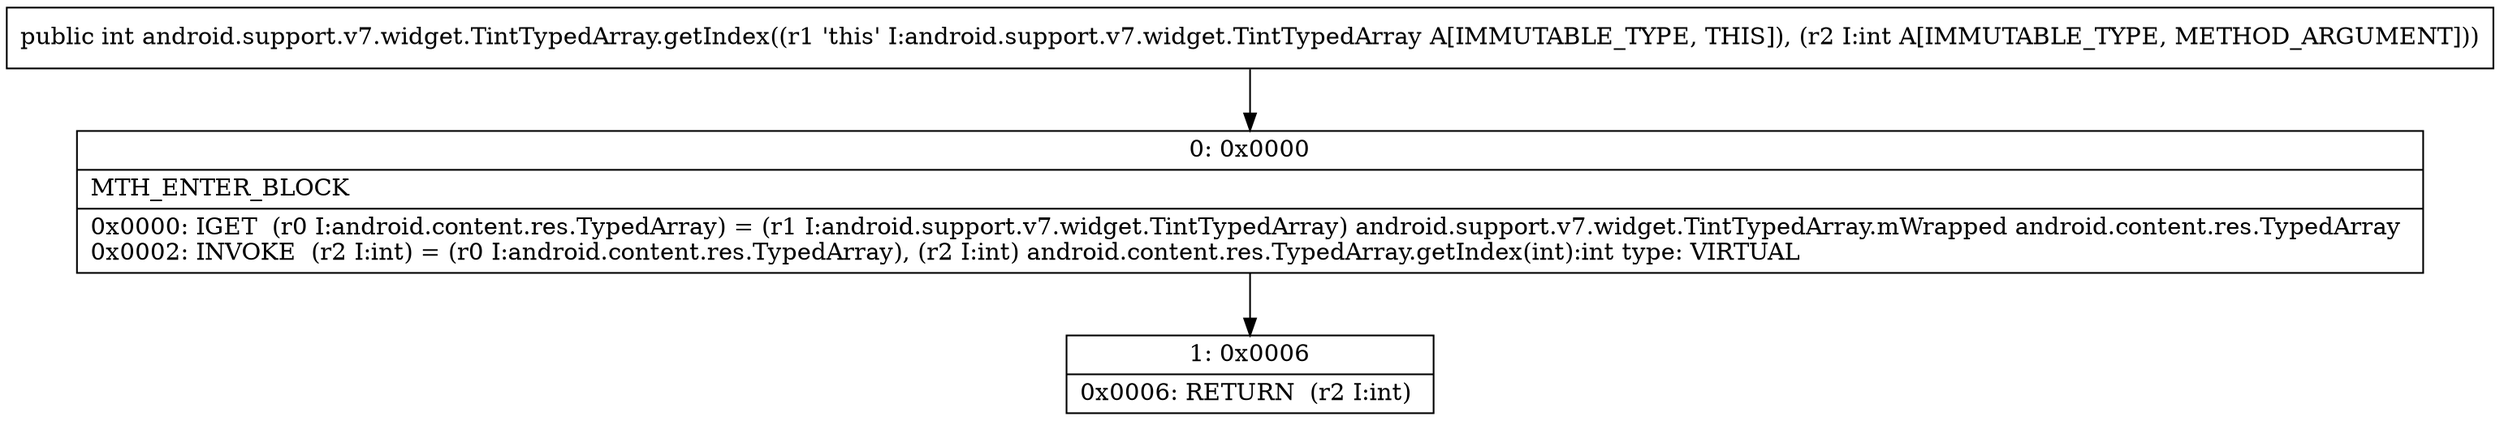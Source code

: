 digraph "CFG forandroid.support.v7.widget.TintTypedArray.getIndex(I)I" {
Node_0 [shape=record,label="{0\:\ 0x0000|MTH_ENTER_BLOCK\l|0x0000: IGET  (r0 I:android.content.res.TypedArray) = (r1 I:android.support.v7.widget.TintTypedArray) android.support.v7.widget.TintTypedArray.mWrapped android.content.res.TypedArray \l0x0002: INVOKE  (r2 I:int) = (r0 I:android.content.res.TypedArray), (r2 I:int) android.content.res.TypedArray.getIndex(int):int type: VIRTUAL \l}"];
Node_1 [shape=record,label="{1\:\ 0x0006|0x0006: RETURN  (r2 I:int) \l}"];
MethodNode[shape=record,label="{public int android.support.v7.widget.TintTypedArray.getIndex((r1 'this' I:android.support.v7.widget.TintTypedArray A[IMMUTABLE_TYPE, THIS]), (r2 I:int A[IMMUTABLE_TYPE, METHOD_ARGUMENT])) }"];
MethodNode -> Node_0;
Node_0 -> Node_1;
}

